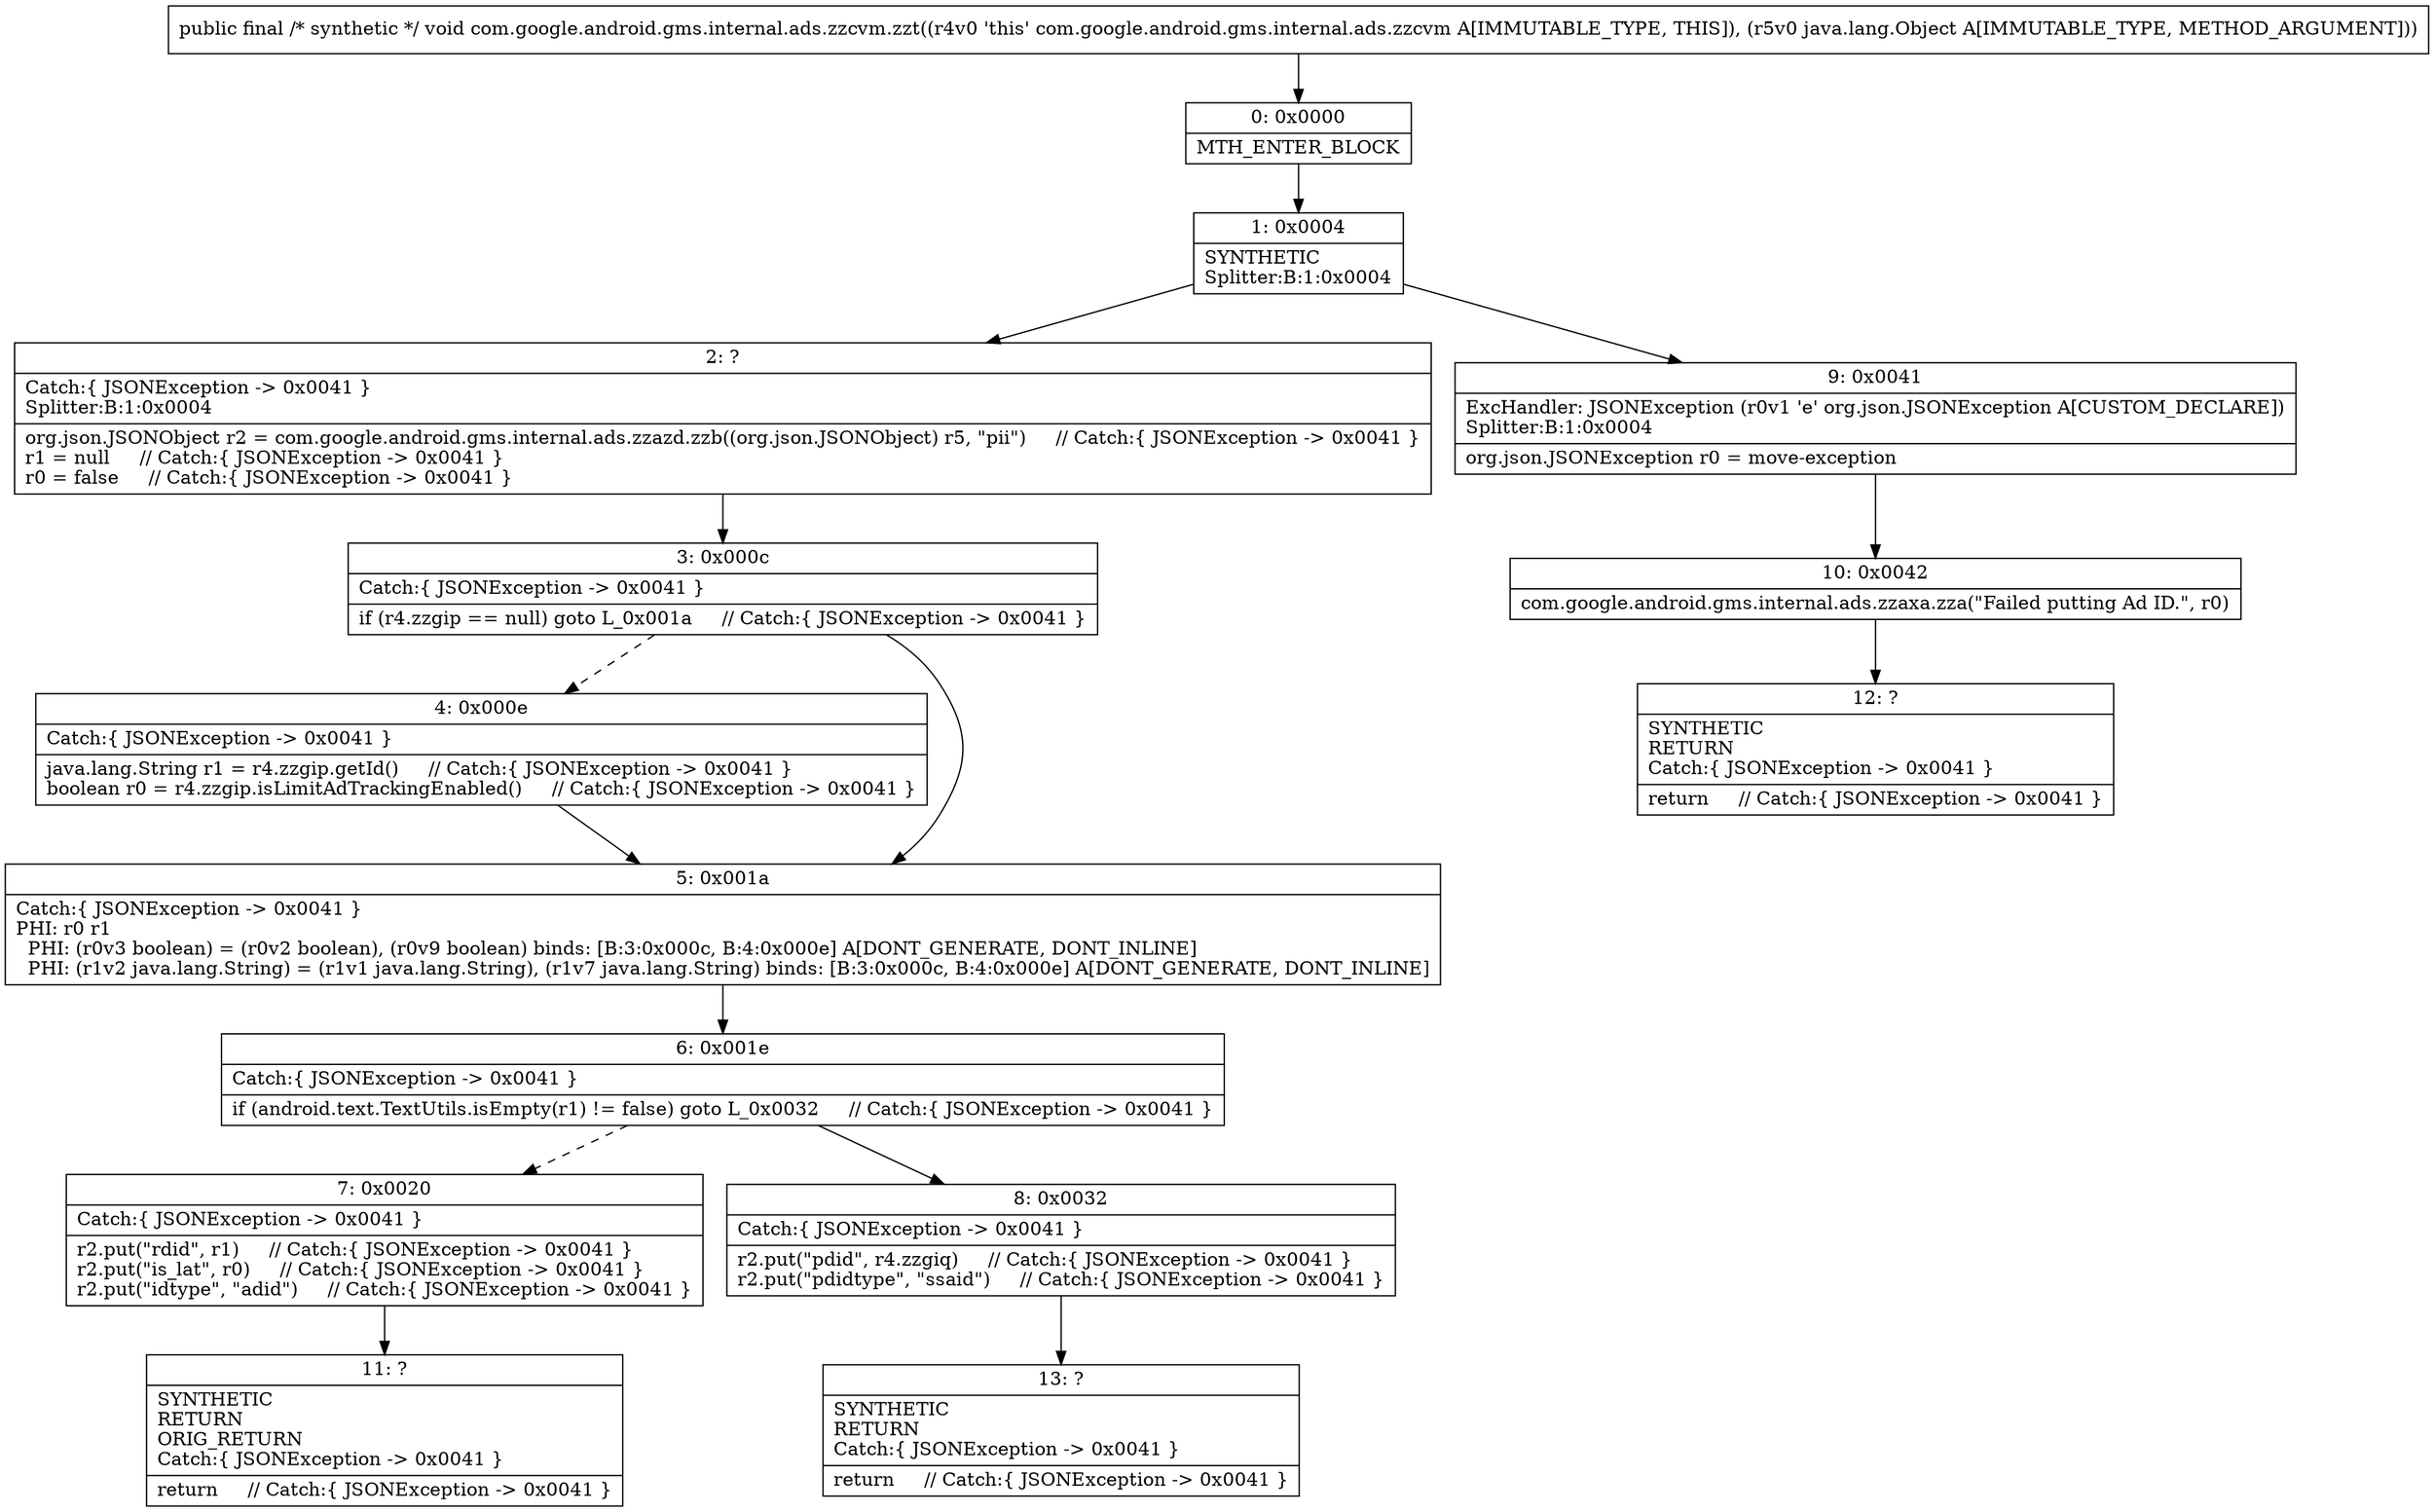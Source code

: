 digraph "CFG forcom.google.android.gms.internal.ads.zzcvm.zzt(Ljava\/lang\/Object;)V" {
Node_0 [shape=record,label="{0\:\ 0x0000|MTH_ENTER_BLOCK\l}"];
Node_1 [shape=record,label="{1\:\ 0x0004|SYNTHETIC\lSplitter:B:1:0x0004\l}"];
Node_2 [shape=record,label="{2\:\ ?|Catch:\{ JSONException \-\> 0x0041 \}\lSplitter:B:1:0x0004\l|org.json.JSONObject r2 = com.google.android.gms.internal.ads.zzazd.zzb((org.json.JSONObject) r5, \"pii\")     \/\/ Catch:\{ JSONException \-\> 0x0041 \}\lr1 = null     \/\/ Catch:\{ JSONException \-\> 0x0041 \}\lr0 = false     \/\/ Catch:\{ JSONException \-\> 0x0041 \}\l}"];
Node_3 [shape=record,label="{3\:\ 0x000c|Catch:\{ JSONException \-\> 0x0041 \}\l|if (r4.zzgip == null) goto L_0x001a     \/\/ Catch:\{ JSONException \-\> 0x0041 \}\l}"];
Node_4 [shape=record,label="{4\:\ 0x000e|Catch:\{ JSONException \-\> 0x0041 \}\l|java.lang.String r1 = r4.zzgip.getId()     \/\/ Catch:\{ JSONException \-\> 0x0041 \}\lboolean r0 = r4.zzgip.isLimitAdTrackingEnabled()     \/\/ Catch:\{ JSONException \-\> 0x0041 \}\l}"];
Node_5 [shape=record,label="{5\:\ 0x001a|Catch:\{ JSONException \-\> 0x0041 \}\lPHI: r0 r1 \l  PHI: (r0v3 boolean) = (r0v2 boolean), (r0v9 boolean) binds: [B:3:0x000c, B:4:0x000e] A[DONT_GENERATE, DONT_INLINE]\l  PHI: (r1v2 java.lang.String) = (r1v1 java.lang.String), (r1v7 java.lang.String) binds: [B:3:0x000c, B:4:0x000e] A[DONT_GENERATE, DONT_INLINE]\l}"];
Node_6 [shape=record,label="{6\:\ 0x001e|Catch:\{ JSONException \-\> 0x0041 \}\l|if (android.text.TextUtils.isEmpty(r1) != false) goto L_0x0032     \/\/ Catch:\{ JSONException \-\> 0x0041 \}\l}"];
Node_7 [shape=record,label="{7\:\ 0x0020|Catch:\{ JSONException \-\> 0x0041 \}\l|r2.put(\"rdid\", r1)     \/\/ Catch:\{ JSONException \-\> 0x0041 \}\lr2.put(\"is_lat\", r0)     \/\/ Catch:\{ JSONException \-\> 0x0041 \}\lr2.put(\"idtype\", \"adid\")     \/\/ Catch:\{ JSONException \-\> 0x0041 \}\l}"];
Node_8 [shape=record,label="{8\:\ 0x0032|Catch:\{ JSONException \-\> 0x0041 \}\l|r2.put(\"pdid\", r4.zzgiq)     \/\/ Catch:\{ JSONException \-\> 0x0041 \}\lr2.put(\"pdidtype\", \"ssaid\")     \/\/ Catch:\{ JSONException \-\> 0x0041 \}\l}"];
Node_9 [shape=record,label="{9\:\ 0x0041|ExcHandler: JSONException (r0v1 'e' org.json.JSONException A[CUSTOM_DECLARE])\lSplitter:B:1:0x0004\l|org.json.JSONException r0 = move\-exception\l}"];
Node_10 [shape=record,label="{10\:\ 0x0042|com.google.android.gms.internal.ads.zzaxa.zza(\"Failed putting Ad ID.\", r0)\l}"];
Node_11 [shape=record,label="{11\:\ ?|SYNTHETIC\lRETURN\lORIG_RETURN\lCatch:\{ JSONException \-\> 0x0041 \}\l|return     \/\/ Catch:\{ JSONException \-\> 0x0041 \}\l}"];
Node_12 [shape=record,label="{12\:\ ?|SYNTHETIC\lRETURN\lCatch:\{ JSONException \-\> 0x0041 \}\l|return     \/\/ Catch:\{ JSONException \-\> 0x0041 \}\l}"];
Node_13 [shape=record,label="{13\:\ ?|SYNTHETIC\lRETURN\lCatch:\{ JSONException \-\> 0x0041 \}\l|return     \/\/ Catch:\{ JSONException \-\> 0x0041 \}\l}"];
MethodNode[shape=record,label="{public final \/* synthetic *\/ void com.google.android.gms.internal.ads.zzcvm.zzt((r4v0 'this' com.google.android.gms.internal.ads.zzcvm A[IMMUTABLE_TYPE, THIS]), (r5v0 java.lang.Object A[IMMUTABLE_TYPE, METHOD_ARGUMENT])) }"];
MethodNode -> Node_0;
Node_0 -> Node_1;
Node_1 -> Node_2;
Node_1 -> Node_9;
Node_2 -> Node_3;
Node_3 -> Node_4[style=dashed];
Node_3 -> Node_5;
Node_4 -> Node_5;
Node_5 -> Node_6;
Node_6 -> Node_7[style=dashed];
Node_6 -> Node_8;
Node_7 -> Node_11;
Node_8 -> Node_13;
Node_9 -> Node_10;
Node_10 -> Node_12;
}

